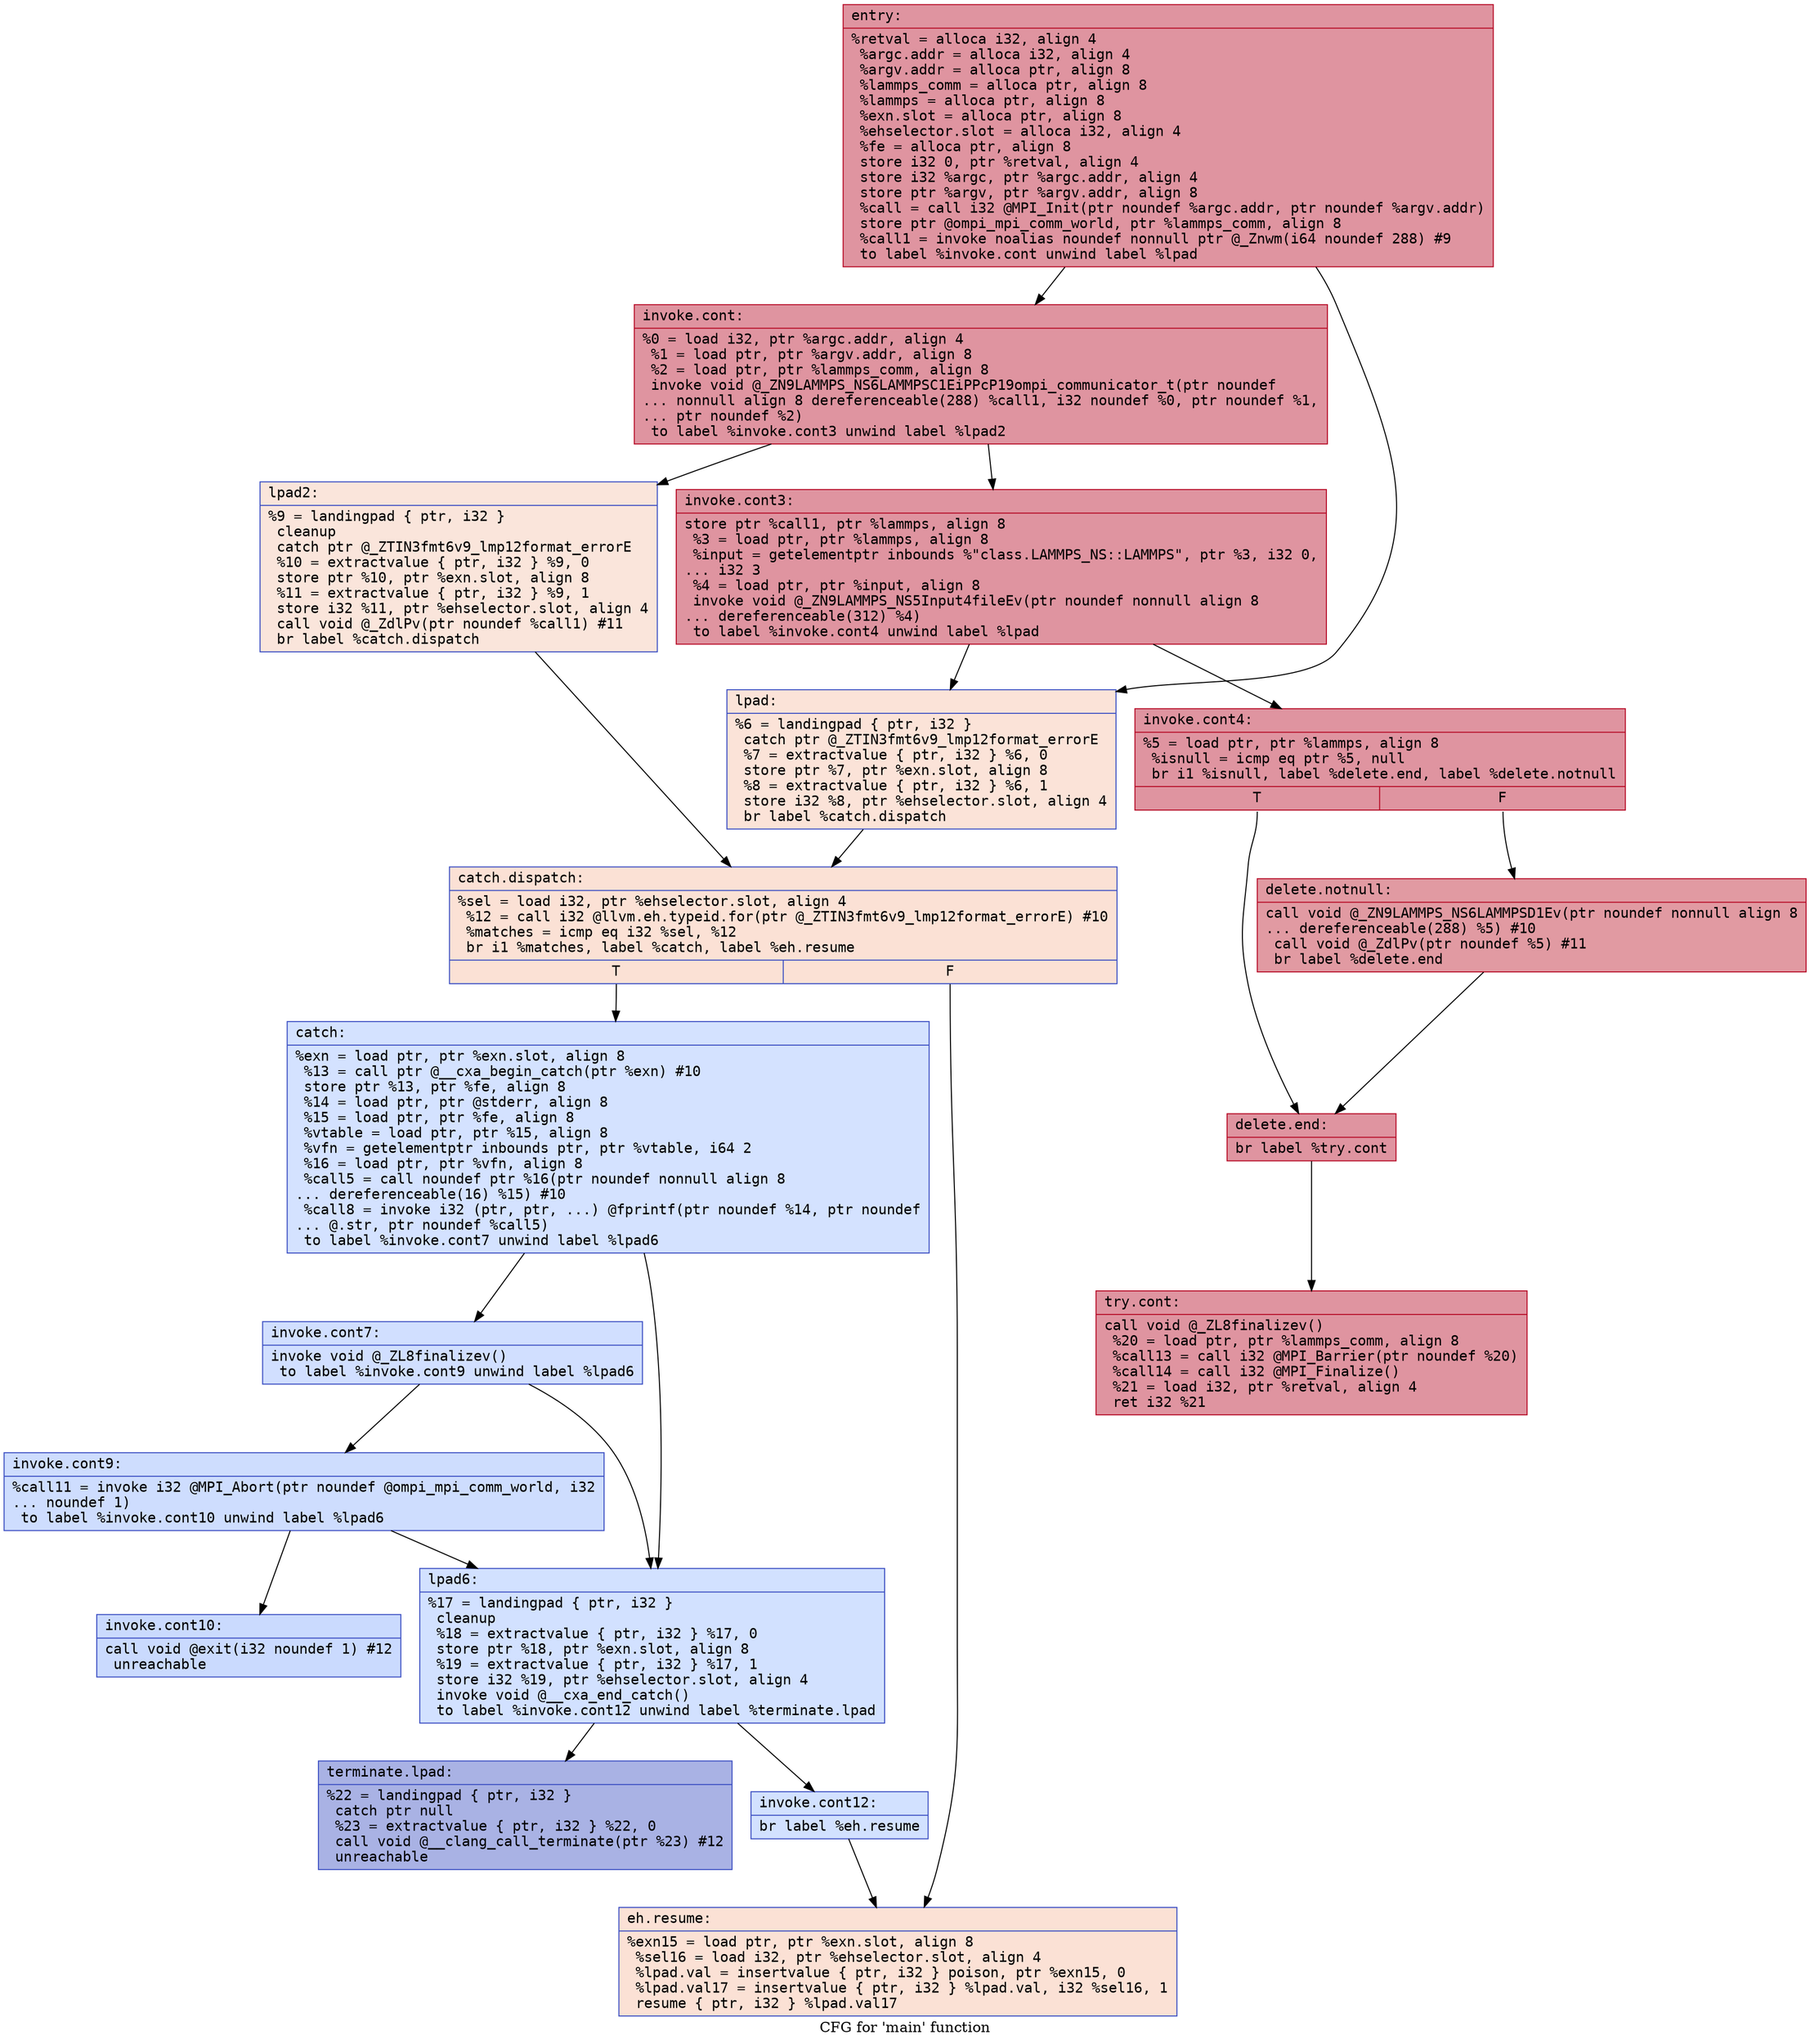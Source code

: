digraph "CFG for 'main' function" {
	label="CFG for 'main' function";

	Node0x5595cee49c70 [shape=record,color="#b70d28ff", style=filled, fillcolor="#b70d2870" fontname="Courier",label="{entry:\l|  %retval = alloca i32, align 4\l  %argc.addr = alloca i32, align 4\l  %argv.addr = alloca ptr, align 8\l  %lammps_comm = alloca ptr, align 8\l  %lammps = alloca ptr, align 8\l  %exn.slot = alloca ptr, align 8\l  %ehselector.slot = alloca i32, align 4\l  %fe = alloca ptr, align 8\l  store i32 0, ptr %retval, align 4\l  store i32 %argc, ptr %argc.addr, align 4\l  store ptr %argv, ptr %argv.addr, align 8\l  %call = call i32 @MPI_Init(ptr noundef %argc.addr, ptr noundef %argv.addr)\l  store ptr @ompi_mpi_comm_world, ptr %lammps_comm, align 8\l  %call1 = invoke noalias noundef nonnull ptr @_Znwm(i64 noundef 288) #9\l          to label %invoke.cont unwind label %lpad\l}"];
	Node0x5595cee49c70 -> Node0x5595cee4b590[tooltip="entry -> invoke.cont\nProbability 100.00%" ];
	Node0x5595cee49c70 -> Node0x5595cee4b7e0[tooltip="entry -> lpad\nProbability 0.00%" ];
	Node0x5595cee4b590 [shape=record,color="#b70d28ff", style=filled, fillcolor="#b70d2870" fontname="Courier",label="{invoke.cont:\l|  %0 = load i32, ptr %argc.addr, align 4\l  %1 = load ptr, ptr %argv.addr, align 8\l  %2 = load ptr, ptr %lammps_comm, align 8\l  invoke void @_ZN9LAMMPS_NS6LAMMPSC1EiPPcP19ompi_communicator_t(ptr noundef\l... nonnull align 8 dereferenceable(288) %call1, i32 noundef %0, ptr noundef %1,\l... ptr noundef %2)\l          to label %invoke.cont3 unwind label %lpad2\l}"];
	Node0x5595cee4b590 -> Node0x5595cee4c030[tooltip="invoke.cont -> invoke.cont3\nProbability 100.00%" ];
	Node0x5595cee4b590 -> Node0x5595cee4c110[tooltip="invoke.cont -> lpad2\nProbability 0.00%" ];
	Node0x5595cee4c030 [shape=record,color="#b70d28ff", style=filled, fillcolor="#b70d2870" fontname="Courier",label="{invoke.cont3:\l|  store ptr %call1, ptr %lammps, align 8\l  %3 = load ptr, ptr %lammps, align 8\l  %input = getelementptr inbounds %\"class.LAMMPS_NS::LAMMPS\", ptr %3, i32 0,\l... i32 3\l  %4 = load ptr, ptr %input, align 8\l  invoke void @_ZN9LAMMPS_NS5Input4fileEv(ptr noundef nonnull align 8\l... dereferenceable(312) %4)\l          to label %invoke.cont4 unwind label %lpad\l}"];
	Node0x5595cee4c030 -> Node0x5595cee4c790[tooltip="invoke.cont3 -> invoke.cont4\nProbability 100.00%" ];
	Node0x5595cee4c030 -> Node0x5595cee4b7e0[tooltip="invoke.cont3 -> lpad\nProbability 0.00%" ];
	Node0x5595cee4c790 [shape=record,color="#b70d28ff", style=filled, fillcolor="#b70d2870" fontname="Courier",label="{invoke.cont4:\l|  %5 = load ptr, ptr %lammps, align 8\l  %isnull = icmp eq ptr %5, null\l  br i1 %isnull, label %delete.end, label %delete.notnull\l|{<s0>T|<s1>F}}"];
	Node0x5595cee4c790:s0 -> Node0x5595cee4cae0[tooltip="invoke.cont4 -> delete.end\nProbability 37.50%" ];
	Node0x5595cee4c790:s1 -> Node0x5595cee4cb30[tooltip="invoke.cont4 -> delete.notnull\nProbability 62.50%" ];
	Node0x5595cee4cb30 [shape=record,color="#b70d28ff", style=filled, fillcolor="#bb1b2c70" fontname="Courier",label="{delete.notnull:\l|  call void @_ZN9LAMMPS_NS6LAMMPSD1Ev(ptr noundef nonnull align 8\l... dereferenceable(288) %5) #10\l  call void @_ZdlPv(ptr noundef %5) #11\l  br label %delete.end\l}"];
	Node0x5595cee4cb30 -> Node0x5595cee4cae0[tooltip="delete.notnull -> delete.end\nProbability 100.00%" ];
	Node0x5595cee4cae0 [shape=record,color="#b70d28ff", style=filled, fillcolor="#b70d2870" fontname="Courier",label="{delete.end:\l|  br label %try.cont\l}"];
	Node0x5595cee4cae0 -> Node0x5595cee4d130[tooltip="delete.end -> try.cont\nProbability 100.00%" ];
	Node0x5595cee4b7e0 [shape=record,color="#3d50c3ff", style=filled, fillcolor="#f6bfa670" fontname="Courier",label="{lpad:\l|  %6 = landingpad \{ ptr, i32 \}\l          catch ptr @_ZTIN3fmt6v9_lmp12format_errorE\l  %7 = extractvalue \{ ptr, i32 \} %6, 0\l  store ptr %7, ptr %exn.slot, align 8\l  %8 = extractvalue \{ ptr, i32 \} %6, 1\l  store i32 %8, ptr %ehselector.slot, align 4\l  br label %catch.dispatch\l}"];
	Node0x5595cee4b7e0 -> Node0x5595cee4d710[tooltip="lpad -> catch.dispatch\nProbability 100.00%" ];
	Node0x5595cee4c110 [shape=record,color="#3d50c3ff", style=filled, fillcolor="#f4c5ad70" fontname="Courier",label="{lpad2:\l|  %9 = landingpad \{ ptr, i32 \}\l          cleanup\l          catch ptr @_ZTIN3fmt6v9_lmp12format_errorE\l  %10 = extractvalue \{ ptr, i32 \} %9, 0\l  store ptr %10, ptr %exn.slot, align 8\l  %11 = extractvalue \{ ptr, i32 \} %9, 1\l  store i32 %11, ptr %ehselector.slot, align 4\l  call void @_ZdlPv(ptr noundef %call1) #11\l  br label %catch.dispatch\l}"];
	Node0x5595cee4c110 -> Node0x5595cee4d710[tooltip="lpad2 -> catch.dispatch\nProbability 100.00%" ];
	Node0x5595cee4d710 [shape=record,color="#3d50c3ff", style=filled, fillcolor="#f7bca170" fontname="Courier",label="{catch.dispatch:\l|  %sel = load i32, ptr %ehselector.slot, align 4\l  %12 = call i32 @llvm.eh.typeid.for(ptr @_ZTIN3fmt6v9_lmp12format_errorE) #10\l  %matches = icmp eq i32 %sel, %12\l  br i1 %matches, label %catch, label %eh.resume\l|{<s0>T|<s1>F}}"];
	Node0x5595cee4d710:s0 -> Node0x5595cee4e2c0[tooltip="catch.dispatch -> catch\nProbability 0.00%" ];
	Node0x5595cee4d710:s1 -> Node0x5595cee4e390[tooltip="catch.dispatch -> eh.resume\nProbability 100.00%" ];
	Node0x5595cee4e2c0 [shape=record,color="#3d50c3ff", style=filled, fillcolor="#9ebeff70" fontname="Courier",label="{catch:\l|  %exn = load ptr, ptr %exn.slot, align 8\l  %13 = call ptr @__cxa_begin_catch(ptr %exn) #10\l  store ptr %13, ptr %fe, align 8\l  %14 = load ptr, ptr @stderr, align 8\l  %15 = load ptr, ptr %fe, align 8\l  %vtable = load ptr, ptr %15, align 8\l  %vfn = getelementptr inbounds ptr, ptr %vtable, i64 2\l  %16 = load ptr, ptr %vfn, align 8\l  %call5 = call noundef ptr %16(ptr noundef nonnull align 8\l... dereferenceable(16) %15) #10\l  %call8 = invoke i32 (ptr, ptr, ...) @fprintf(ptr noundef %14, ptr noundef\l... @.str, ptr noundef %call5)\l          to label %invoke.cont7 unwind label %lpad6\l}"];
	Node0x5595cee4e2c0 -> Node0x5595cee4ec50[tooltip="catch -> invoke.cont7\nProbability 50.00%" ];
	Node0x5595cee4e2c0 -> Node0x5595cee4ed00[tooltip="catch -> lpad6\nProbability 50.00%" ];
	Node0x5595cee4ec50 [shape=record,color="#3d50c3ff", style=filled, fillcolor="#96b7ff70" fontname="Courier",label="{invoke.cont7:\l|  invoke void @_ZL8finalizev()\l          to label %invoke.cont9 unwind label %lpad6\l}"];
	Node0x5595cee4ec50 -> Node0x5595cee4f040[tooltip="invoke.cont7 -> invoke.cont9\nProbability 50.00%" ];
	Node0x5595cee4ec50 -> Node0x5595cee4ed00[tooltip="invoke.cont7 -> lpad6\nProbability 50.00%" ];
	Node0x5595cee4f040 [shape=record,color="#3d50c3ff", style=filled, fillcolor="#8fb1fe70" fontname="Courier",label="{invoke.cont9:\l|  %call11 = invoke i32 @MPI_Abort(ptr noundef @ompi_mpi_comm_world, i32\l... noundef 1)\l          to label %invoke.cont10 unwind label %lpad6\l}"];
	Node0x5595cee4f040 -> Node0x5595cee4f310[tooltip="invoke.cont9 -> invoke.cont10\nProbability 50.00%" ];
	Node0x5595cee4f040 -> Node0x5595cee4ed00[tooltip="invoke.cont9 -> lpad6\nProbability 50.00%" ];
	Node0x5595cee4f310 [shape=record,color="#3d50c3ff", style=filled, fillcolor="#88abfd70" fontname="Courier",label="{invoke.cont10:\l|  call void @exit(i32 noundef 1) #12\l  unreachable\l}"];
	Node0x5595cee4ed00 [shape=record,color="#3d50c3ff", style=filled, fillcolor="#9abbff70" fontname="Courier",label="{lpad6:\l|  %17 = landingpad \{ ptr, i32 \}\l          cleanup\l  %18 = extractvalue \{ ptr, i32 \} %17, 0\l  store ptr %18, ptr %exn.slot, align 8\l  %19 = extractvalue \{ ptr, i32 \} %17, 1\l  store i32 %19, ptr %ehselector.slot, align 4\l  invoke void @__cxa_end_catch()\l          to label %invoke.cont12 unwind label %terminate.lpad\l}"];
	Node0x5595cee4ed00 -> Node0x5595cee4fa10[tooltip="lpad6 -> invoke.cont12\nProbability 100.00%" ];
	Node0x5595cee4ed00 -> Node0x5595cee4fac0[tooltip="lpad6 -> terminate.lpad\nProbability 0.00%" ];
	Node0x5595cee4fa10 [shape=record,color="#3d50c3ff", style=filled, fillcolor="#9abbff70" fontname="Courier",label="{invoke.cont12:\l|  br label %eh.resume\l}"];
	Node0x5595cee4fa10 -> Node0x5595cee4e390[tooltip="invoke.cont12 -> eh.resume\nProbability 100.00%" ];
	Node0x5595cee4d130 [shape=record,color="#b70d28ff", style=filled, fillcolor="#b70d2870" fontname="Courier",label="{try.cont:\l|  call void @_ZL8finalizev()\l  %20 = load ptr, ptr %lammps_comm, align 8\l  %call13 = call i32 @MPI_Barrier(ptr noundef %20)\l  %call14 = call i32 @MPI_Finalize()\l  %21 = load i32, ptr %retval, align 4\l  ret i32 %21\l}"];
	Node0x5595cee4e390 [shape=record,color="#3d50c3ff", style=filled, fillcolor="#f7bca170" fontname="Courier",label="{eh.resume:\l|  %exn15 = load ptr, ptr %exn.slot, align 8\l  %sel16 = load i32, ptr %ehselector.slot, align 4\l  %lpad.val = insertvalue \{ ptr, i32 \} poison, ptr %exn15, 0\l  %lpad.val17 = insertvalue \{ ptr, i32 \} %lpad.val, i32 %sel16, 1\l  resume \{ ptr, i32 \} %lpad.val17\l}"];
	Node0x5595cee4fac0 [shape=record,color="#3d50c3ff", style=filled, fillcolor="#3d50c370" fontname="Courier",label="{terminate.lpad:\l|  %22 = landingpad \{ ptr, i32 \}\l          catch ptr null\l  %23 = extractvalue \{ ptr, i32 \} %22, 0\l  call void @__clang_call_terminate(ptr %23) #12\l  unreachable\l}"];
}
